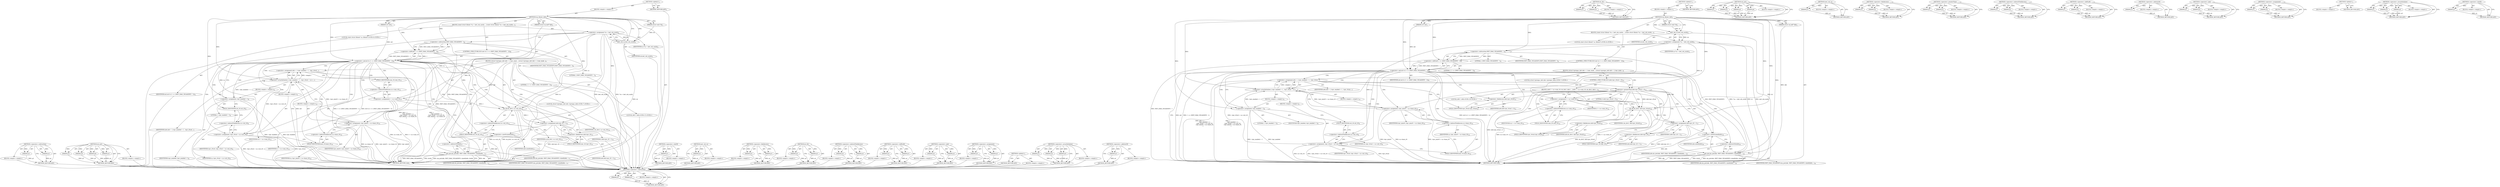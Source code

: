 digraph "&lt;operator&gt;.sizeOf" {
vulnerable_118 [label=<(METHOD,&lt;operator&gt;.subtraction)>];
vulnerable_119 [label=<(PARAM,p1)>];
vulnerable_120 [label=<(PARAM,p2)>];
vulnerable_121 [label=<(BLOCK,&lt;empty&gt;,&lt;empty&gt;)>];
vulnerable_122 [label=<(METHOD_RETURN,ANY)>];
vulnerable_144 [label=<(METHOD,nla_put)>];
vulnerable_145 [label=<(PARAM,p1)>];
vulnerable_146 [label=<(PARAM,p2)>];
vulnerable_147 [label=<(PARAM,p3)>];
vulnerable_148 [label=<(PARAM,p4)>];
vulnerable_149 [label=<(BLOCK,&lt;empty&gt;,&lt;empty&gt;)>];
vulnerable_150 [label=<(METHOD_RETURN,ANY)>];
vulnerable_6 [label=<(METHOD,&lt;global&gt;)<SUB>1</SUB>>];
vulnerable_7 [label=<(BLOCK,&lt;empty&gt;,&lt;empty&gt;)<SUB>1</SUB>>];
vulnerable_8 [label=<(METHOD,tcp_illinois_info)<SUB>1</SUB>>];
vulnerable_9 [label=<(PARAM,struct sock *sk)<SUB>1</SUB>>];
vulnerable_10 [label=<(PARAM,u32 ext)<SUB>1</SUB>>];
vulnerable_11 [label=<(PARAM,struct sk_buff *skb)<SUB>2</SUB>>];
vulnerable_12 [label=<(BLOCK,{
	const struct illinois *ca = inet_csk_ca(sk);...,{
	const struct illinois *ca = inet_csk_ca(sk);...)<SUB>3</SUB>>];
vulnerable_13 [label="<(LOCAL,const struct illinois* ca: illinois*)<SUB>4</SUB>>"];
vulnerable_14 [label=<(&lt;operator&gt;.assignment,*ca = inet_csk_ca(sk))<SUB>4</SUB>>];
vulnerable_15 [label=<(IDENTIFIER,ca,*ca = inet_csk_ca(sk))<SUB>4</SUB>>];
vulnerable_16 [label=<(inet_csk_ca,inet_csk_ca(sk))<SUB>4</SUB>>];
vulnerable_17 [label=<(IDENTIFIER,sk,inet_csk_ca(sk))<SUB>4</SUB>>];
vulnerable_18 [label=<(CONTROL_STRUCTURE,IF,if (ext &amp; (1 &lt;&lt; (INET_DIAG_VEGASINFO - 1))))<SUB>6</SUB>>];
vulnerable_19 [label=<(&lt;operator&gt;.and,ext &amp; (1 &lt;&lt; (INET_DIAG_VEGASINFO - 1)))<SUB>6</SUB>>];
vulnerable_20 [label=<(IDENTIFIER,ext,ext &amp; (1 &lt;&lt; (INET_DIAG_VEGASINFO - 1)))<SUB>6</SUB>>];
vulnerable_21 [label=<(&lt;operator&gt;.shiftLeft,1 &lt;&lt; (INET_DIAG_VEGASINFO - 1))<SUB>6</SUB>>];
vulnerable_22 [label=<(LITERAL,1,1 &lt;&lt; (INET_DIAG_VEGASINFO - 1))<SUB>6</SUB>>];
vulnerable_23 [label=<(&lt;operator&gt;.subtraction,INET_DIAG_VEGASINFO - 1)<SUB>6</SUB>>];
vulnerable_24 [label=<(IDENTIFIER,INET_DIAG_VEGASINFO,INET_DIAG_VEGASINFO - 1)<SUB>6</SUB>>];
vulnerable_25 [label=<(LITERAL,1,INET_DIAG_VEGASINFO - 1)<SUB>6</SUB>>];
vulnerable_26 [label=<(BLOCK,{
		struct tcpvegas_info info = {
			.tcpv_enab...,{
		struct tcpvegas_info info = {
			.tcpv_enab...)<SUB>6</SUB>>];
vulnerable_27 [label="<(LOCAL,struct tcpvegas_info info: tcpvegas_info)<SUB>7</SUB>>"];
vulnerable_28 [label=<(&lt;operator&gt;.assignment,info = {
			.tcpv_enabled = 1,
 			.tcpv_rttcnt...)<SUB>7</SUB>>];
vulnerable_29 [label=<(IDENTIFIER,info,info = {
			.tcpv_enabled = 1,
 			.tcpv_rttcnt...)<SUB>7</SUB>>];
vulnerable_30 [label=<(&lt;operator&gt;.arrayInitializer,{
			.tcpv_enabled = 1,
 			.tcpv_rttcnt = ca-&gt;...)<SUB>7</SUB>>];
vulnerable_31 [label=<(BLOCK,&lt;empty&gt;,&lt;empty&gt;)<SUB>8</SUB>>];
vulnerable_32 [label=<(&lt;operator&gt;.assignment,.tcpv_enabled = 1)<SUB>8</SUB>>];
vulnerable_33 [label=<(IDENTIFIER,tcpv_enabled,.tcpv_enabled = 1)<SUB>8</SUB>>];
vulnerable_34 [label=<(LITERAL,1,.tcpv_enabled = 1)<SUB>8</SUB>>];
vulnerable_35 [label=<(BLOCK,&lt;empty&gt;,&lt;empty&gt;)<SUB>9</SUB>>];
vulnerable_36 [label=<(&lt;operator&gt;.assignment,.tcpv_rttcnt = ca-&gt;cnt_rtt)<SUB>9</SUB>>];
vulnerable_37 [label=<(IDENTIFIER,tcpv_rttcnt,.tcpv_rttcnt = ca-&gt;cnt_rtt)<SUB>9</SUB>>];
vulnerable_38 [label=<(&lt;operator&gt;.indirectFieldAccess,ca-&gt;cnt_rtt)<SUB>9</SUB>>];
vulnerable_39 [label=<(IDENTIFIER,ca,.tcpv_rttcnt = ca-&gt;cnt_rtt)<SUB>9</SUB>>];
vulnerable_40 [label=<(FIELD_IDENTIFIER,cnt_rtt,cnt_rtt)<SUB>9</SUB>>];
vulnerable_41 [label=<(BLOCK,&lt;empty&gt;,&lt;empty&gt;)<SUB>10</SUB>>];
vulnerable_42 [label=<(&lt;operator&gt;.assignment,.tcpv_minrtt = ca-&gt;base_rtt)<SUB>10</SUB>>];
vulnerable_43 [label=<(IDENTIFIER,tcpv_minrtt,.tcpv_minrtt = ca-&gt;base_rtt)<SUB>10</SUB>>];
vulnerable_44 [label=<(&lt;operator&gt;.indirectFieldAccess,ca-&gt;base_rtt)<SUB>10</SUB>>];
vulnerable_45 [label=<(IDENTIFIER,ca,.tcpv_minrtt = ca-&gt;base_rtt)<SUB>10</SUB>>];
vulnerable_46 [label=<(FIELD_IDENTIFIER,base_rtt,base_rtt)<SUB>10</SUB>>];
vulnerable_47 [label="<(LOCAL,u64 t: u64)<SUB>12</SUB>>"];
vulnerable_48 [label=<(&lt;operator&gt;.assignment,t = ca-&gt;sum_rtt)<SUB>12</SUB>>];
vulnerable_49 [label=<(IDENTIFIER,t,t = ca-&gt;sum_rtt)<SUB>12</SUB>>];
vulnerable_50 [label=<(&lt;operator&gt;.indirectFieldAccess,ca-&gt;sum_rtt)<SUB>12</SUB>>];
vulnerable_51 [label=<(IDENTIFIER,ca,t = ca-&gt;sum_rtt)<SUB>12</SUB>>];
vulnerable_52 [label=<(FIELD_IDENTIFIER,sum_rtt,sum_rtt)<SUB>12</SUB>>];
vulnerable_53 [label=<(do_div,do_div(t, ca-&gt;cnt_rtt))<SUB>14</SUB>>];
vulnerable_54 [label=<(IDENTIFIER,t,do_div(t, ca-&gt;cnt_rtt))<SUB>14</SUB>>];
vulnerable_55 [label=<(&lt;operator&gt;.indirectFieldAccess,ca-&gt;cnt_rtt)<SUB>14</SUB>>];
vulnerable_56 [label=<(IDENTIFIER,ca,do_div(t, ca-&gt;cnt_rtt))<SUB>14</SUB>>];
vulnerable_57 [label=<(FIELD_IDENTIFIER,cnt_rtt,cnt_rtt)<SUB>14</SUB>>];
vulnerable_58 [label=<(&lt;operator&gt;.assignment,info.tcpv_rtt = t)<SUB>15</SUB>>];
vulnerable_59 [label=<(&lt;operator&gt;.fieldAccess,info.tcpv_rtt)<SUB>15</SUB>>];
vulnerable_60 [label=<(IDENTIFIER,info,info.tcpv_rtt = t)<SUB>15</SUB>>];
vulnerable_61 [label=<(FIELD_IDENTIFIER,tcpv_rtt,tcpv_rtt)<SUB>15</SUB>>];
vulnerable_62 [label=<(IDENTIFIER,t,info.tcpv_rtt = t)<SUB>15</SUB>>];
vulnerable_63 [label=<(nla_put,nla_put(skb, INET_DIAG_VEGASINFO, sizeof(info),...)<SUB>17</SUB>>];
vulnerable_64 [label=<(IDENTIFIER,skb,nla_put(skb, INET_DIAG_VEGASINFO, sizeof(info),...)<SUB>17</SUB>>];
vulnerable_65 [label=<(IDENTIFIER,INET_DIAG_VEGASINFO,nla_put(skb, INET_DIAG_VEGASINFO, sizeof(info),...)<SUB>17</SUB>>];
vulnerable_66 [label=<(&lt;operator&gt;.sizeOf,sizeof(info))<SUB>17</SUB>>];
vulnerable_67 [label=<(IDENTIFIER,info,sizeof(info))<SUB>17</SUB>>];
vulnerable_68 [label=<(&lt;operator&gt;.addressOf,&amp;info)<SUB>17</SUB>>];
vulnerable_69 [label=<(IDENTIFIER,info,nla_put(skb, INET_DIAG_VEGASINFO, sizeof(info),...)<SUB>17</SUB>>];
vulnerable_70 [label=<(METHOD_RETURN,void)<SUB>1</SUB>>];
vulnerable_72 [label=<(METHOD_RETURN,ANY)<SUB>1</SUB>>];
vulnerable_151 [label=<(METHOD,&lt;operator&gt;.sizeOf)>];
vulnerable_152 [label=<(PARAM,p1)>];
vulnerable_153 [label=<(BLOCK,&lt;empty&gt;,&lt;empty&gt;)>];
vulnerable_154 [label=<(METHOD_RETURN,ANY)>];
vulnerable_104 [label=<(METHOD,inet_csk_ca)>];
vulnerable_105 [label=<(PARAM,p1)>];
vulnerable_106 [label=<(BLOCK,&lt;empty&gt;,&lt;empty&gt;)>];
vulnerable_107 [label=<(METHOD_RETURN,ANY)>];
vulnerable_139 [label=<(METHOD,&lt;operator&gt;.fieldAccess)>];
vulnerable_140 [label=<(PARAM,p1)>];
vulnerable_141 [label=<(PARAM,p2)>];
vulnerable_142 [label=<(BLOCK,&lt;empty&gt;,&lt;empty&gt;)>];
vulnerable_143 [label=<(METHOD_RETURN,ANY)>];
vulnerable_134 [label=<(METHOD,do_div)>];
vulnerable_135 [label=<(PARAM,p1)>];
vulnerable_136 [label=<(PARAM,p2)>];
vulnerable_137 [label=<(BLOCK,&lt;empty&gt;,&lt;empty&gt;)>];
vulnerable_138 [label=<(METHOD_RETURN,ANY)>];
vulnerable_129 [label=<(METHOD,&lt;operator&gt;.indirectFieldAccess)>];
vulnerable_130 [label=<(PARAM,p1)>];
vulnerable_131 [label=<(PARAM,p2)>];
vulnerable_132 [label=<(BLOCK,&lt;empty&gt;,&lt;empty&gt;)>];
vulnerable_133 [label=<(METHOD_RETURN,ANY)>];
vulnerable_113 [label=<(METHOD,&lt;operator&gt;.shiftLeft)>];
vulnerable_114 [label=<(PARAM,p1)>];
vulnerable_115 [label=<(PARAM,p2)>];
vulnerable_116 [label=<(BLOCK,&lt;empty&gt;,&lt;empty&gt;)>];
vulnerable_117 [label=<(METHOD_RETURN,ANY)>];
vulnerable_108 [label=<(METHOD,&lt;operator&gt;.and)>];
vulnerable_109 [label=<(PARAM,p1)>];
vulnerable_110 [label=<(PARAM,p2)>];
vulnerable_111 [label=<(BLOCK,&lt;empty&gt;,&lt;empty&gt;)>];
vulnerable_112 [label=<(METHOD_RETURN,ANY)>];
vulnerable_99 [label=<(METHOD,&lt;operator&gt;.assignment)>];
vulnerable_100 [label=<(PARAM,p1)>];
vulnerable_101 [label=<(PARAM,p2)>];
vulnerable_102 [label=<(BLOCK,&lt;empty&gt;,&lt;empty&gt;)>];
vulnerable_103 [label=<(METHOD_RETURN,ANY)>];
vulnerable_93 [label=<(METHOD,&lt;global&gt;)<SUB>1</SUB>>];
vulnerable_94 [label=<(BLOCK,&lt;empty&gt;,&lt;empty&gt;)>];
vulnerable_95 [label=<(METHOD_RETURN,ANY)>];
vulnerable_123 [label=<(METHOD,&lt;operator&gt;.arrayInitializer)>];
vulnerable_124 [label=<(PARAM,p1)>];
vulnerable_125 [label=<(PARAM,p2)>];
vulnerable_126 [label=<(PARAM,p3)>];
vulnerable_127 [label=<(BLOCK,&lt;empty&gt;,&lt;empty&gt;)>];
vulnerable_128 [label=<(METHOD_RETURN,ANY)>];
vulnerable_155 [label=<(METHOD,&lt;operator&gt;.addressOf)>];
vulnerable_156 [label=<(PARAM,p1)>];
vulnerable_157 [label=<(BLOCK,&lt;empty&gt;,&lt;empty&gt;)>];
vulnerable_158 [label=<(METHOD_RETURN,ANY)>];
fixed_125 [label=<(METHOD,&lt;operator&gt;.subtraction)>];
fixed_126 [label=<(PARAM,p1)>];
fixed_127 [label=<(PARAM,p2)>];
fixed_128 [label=<(BLOCK,&lt;empty&gt;,&lt;empty&gt;)>];
fixed_129 [label=<(METHOD_RETURN,ANY)>];
fixed_151 [label=<(METHOD,do_div)>];
fixed_152 [label=<(PARAM,p1)>];
fixed_153 [label=<(PARAM,p2)>];
fixed_154 [label=<(BLOCK,&lt;empty&gt;,&lt;empty&gt;)>];
fixed_155 [label=<(METHOD_RETURN,ANY)>];
fixed_6 [label=<(METHOD,&lt;global&gt;)<SUB>1</SUB>>];
fixed_7 [label=<(BLOCK,&lt;empty&gt;,&lt;empty&gt;)<SUB>1</SUB>>];
fixed_8 [label=<(METHOD,tcp_illinois_info)<SUB>1</SUB>>];
fixed_9 [label=<(PARAM,struct sock *sk)<SUB>1</SUB>>];
fixed_10 [label=<(PARAM,u32 ext)<SUB>1</SUB>>];
fixed_11 [label=<(PARAM,struct sk_buff *skb)<SUB>2</SUB>>];
fixed_12 [label=<(BLOCK,{
	const struct illinois *ca = inet_csk_ca(sk);...,{
	const struct illinois *ca = inet_csk_ca(sk);...)<SUB>3</SUB>>];
fixed_13 [label="<(LOCAL,const struct illinois* ca: illinois*)<SUB>4</SUB>>"];
fixed_14 [label=<(&lt;operator&gt;.assignment,*ca = inet_csk_ca(sk))<SUB>4</SUB>>];
fixed_15 [label=<(IDENTIFIER,ca,*ca = inet_csk_ca(sk))<SUB>4</SUB>>];
fixed_16 [label=<(inet_csk_ca,inet_csk_ca(sk))<SUB>4</SUB>>];
fixed_17 [label=<(IDENTIFIER,sk,inet_csk_ca(sk))<SUB>4</SUB>>];
fixed_18 [label=<(CONTROL_STRUCTURE,IF,if (ext &amp; (1 &lt;&lt; (INET_DIAG_VEGASINFO - 1))))<SUB>6</SUB>>];
fixed_19 [label=<(&lt;operator&gt;.and,ext &amp; (1 &lt;&lt; (INET_DIAG_VEGASINFO - 1)))<SUB>6</SUB>>];
fixed_20 [label=<(IDENTIFIER,ext,ext &amp; (1 &lt;&lt; (INET_DIAG_VEGASINFO - 1)))<SUB>6</SUB>>];
fixed_21 [label=<(&lt;operator&gt;.shiftLeft,1 &lt;&lt; (INET_DIAG_VEGASINFO - 1))<SUB>6</SUB>>];
fixed_22 [label=<(LITERAL,1,1 &lt;&lt; (INET_DIAG_VEGASINFO - 1))<SUB>6</SUB>>];
fixed_23 [label=<(&lt;operator&gt;.subtraction,INET_DIAG_VEGASINFO - 1)<SUB>6</SUB>>];
fixed_24 [label=<(IDENTIFIER,INET_DIAG_VEGASINFO,INET_DIAG_VEGASINFO - 1)<SUB>6</SUB>>];
fixed_25 [label=<(LITERAL,1,INET_DIAG_VEGASINFO - 1)<SUB>6</SUB>>];
fixed_26 [label=<(BLOCK,{
		struct tcpvegas_info info = {
			.tcpv_enab...,{
		struct tcpvegas_info info = {
			.tcpv_enab...)<SUB>6</SUB>>];
fixed_27 [label="<(LOCAL,struct tcpvegas_info info: tcpvegas_info)<SUB>7</SUB>>"];
fixed_28 [label=<(&lt;operator&gt;.assignment,info = {
			.tcpv_enabled = 1,
 			.tcpv_rttcnt...)<SUB>7</SUB>>];
fixed_29 [label=<(IDENTIFIER,info,info = {
			.tcpv_enabled = 1,
 			.tcpv_rttcnt...)<SUB>7</SUB>>];
fixed_30 [label=<(&lt;operator&gt;.arrayInitializer,{
			.tcpv_enabled = 1,
 			.tcpv_rttcnt = ca-&gt;...)<SUB>7</SUB>>];
fixed_31 [label=<(BLOCK,&lt;empty&gt;,&lt;empty&gt;)<SUB>8</SUB>>];
fixed_32 [label=<(&lt;operator&gt;.assignment,.tcpv_enabled = 1)<SUB>8</SUB>>];
fixed_33 [label=<(IDENTIFIER,tcpv_enabled,.tcpv_enabled = 1)<SUB>8</SUB>>];
fixed_34 [label=<(LITERAL,1,.tcpv_enabled = 1)<SUB>8</SUB>>];
fixed_35 [label=<(BLOCK,&lt;empty&gt;,&lt;empty&gt;)<SUB>9</SUB>>];
fixed_36 [label=<(&lt;operator&gt;.assignment,.tcpv_rttcnt = ca-&gt;cnt_rtt)<SUB>9</SUB>>];
fixed_37 [label=<(IDENTIFIER,tcpv_rttcnt,.tcpv_rttcnt = ca-&gt;cnt_rtt)<SUB>9</SUB>>];
fixed_38 [label=<(&lt;operator&gt;.indirectFieldAccess,ca-&gt;cnt_rtt)<SUB>9</SUB>>];
fixed_39 [label=<(IDENTIFIER,ca,.tcpv_rttcnt = ca-&gt;cnt_rtt)<SUB>9</SUB>>];
fixed_40 [label=<(FIELD_IDENTIFIER,cnt_rtt,cnt_rtt)<SUB>9</SUB>>];
fixed_41 [label=<(BLOCK,&lt;empty&gt;,&lt;empty&gt;)<SUB>10</SUB>>];
fixed_42 [label=<(&lt;operator&gt;.assignment,.tcpv_minrtt = ca-&gt;base_rtt)<SUB>10</SUB>>];
fixed_43 [label=<(IDENTIFIER,tcpv_minrtt,.tcpv_minrtt = ca-&gt;base_rtt)<SUB>10</SUB>>];
fixed_44 [label=<(&lt;operator&gt;.indirectFieldAccess,ca-&gt;base_rtt)<SUB>10</SUB>>];
fixed_45 [label=<(IDENTIFIER,ca,.tcpv_minrtt = ca-&gt;base_rtt)<SUB>10</SUB>>];
fixed_46 [label=<(FIELD_IDENTIFIER,base_rtt,base_rtt)<SUB>10</SUB>>];
fixed_47 [label=<(CONTROL_STRUCTURE,IF,if (info.tcpv_rttcnt &gt; 0))<SUB>13</SUB>>];
fixed_48 [label=<(&lt;operator&gt;.greaterThan,info.tcpv_rttcnt &gt; 0)<SUB>13</SUB>>];
fixed_49 [label=<(&lt;operator&gt;.fieldAccess,info.tcpv_rttcnt)<SUB>13</SUB>>];
fixed_50 [label=<(IDENTIFIER,info,info.tcpv_rttcnt &gt; 0)<SUB>13</SUB>>];
fixed_51 [label=<(FIELD_IDENTIFIER,tcpv_rttcnt,tcpv_rttcnt)<SUB>13</SUB>>];
fixed_52 [label=<(LITERAL,0,info.tcpv_rttcnt &gt; 0)<SUB>13</SUB>>];
fixed_53 [label=<(BLOCK,{
			u64 t = ca-&gt;sum_rtt;
 
			do_div(t, info.t...,{
			u64 t = ca-&gt;sum_rtt;
 
			do_div(t, info.t...)<SUB>13</SUB>>];
fixed_54 [label="<(LOCAL,u64 t: u64)<SUB>14</SUB>>"];
fixed_55 [label=<(&lt;operator&gt;.assignment,t = ca-&gt;sum_rtt)<SUB>14</SUB>>];
fixed_56 [label=<(IDENTIFIER,t,t = ca-&gt;sum_rtt)<SUB>14</SUB>>];
fixed_57 [label=<(&lt;operator&gt;.indirectFieldAccess,ca-&gt;sum_rtt)<SUB>14</SUB>>];
fixed_58 [label=<(IDENTIFIER,ca,t = ca-&gt;sum_rtt)<SUB>14</SUB>>];
fixed_59 [label=<(FIELD_IDENTIFIER,sum_rtt,sum_rtt)<SUB>14</SUB>>];
fixed_60 [label=<(do_div,do_div(t, info.tcpv_rttcnt))<SUB>16</SUB>>];
fixed_61 [label=<(IDENTIFIER,t,do_div(t, info.tcpv_rttcnt))<SUB>16</SUB>>];
fixed_62 [label=<(&lt;operator&gt;.fieldAccess,info.tcpv_rttcnt)<SUB>16</SUB>>];
fixed_63 [label=<(IDENTIFIER,info,do_div(t, info.tcpv_rttcnt))<SUB>16</SUB>>];
fixed_64 [label=<(FIELD_IDENTIFIER,tcpv_rttcnt,tcpv_rttcnt)<SUB>16</SUB>>];
fixed_65 [label=<(&lt;operator&gt;.assignment,info.tcpv_rtt = t)<SUB>17</SUB>>];
fixed_66 [label=<(&lt;operator&gt;.fieldAccess,info.tcpv_rtt)<SUB>17</SUB>>];
fixed_67 [label=<(IDENTIFIER,info,info.tcpv_rtt = t)<SUB>17</SUB>>];
fixed_68 [label=<(FIELD_IDENTIFIER,tcpv_rtt,tcpv_rtt)<SUB>17</SUB>>];
fixed_69 [label=<(IDENTIFIER,t,info.tcpv_rtt = t)<SUB>17</SUB>>];
fixed_70 [label=<(nla_put,nla_put(skb, INET_DIAG_VEGASINFO, sizeof(info),...)<SUB>19</SUB>>];
fixed_71 [label=<(IDENTIFIER,skb,nla_put(skb, INET_DIAG_VEGASINFO, sizeof(info),...)<SUB>19</SUB>>];
fixed_72 [label=<(IDENTIFIER,INET_DIAG_VEGASINFO,nla_put(skb, INET_DIAG_VEGASINFO, sizeof(info),...)<SUB>19</SUB>>];
fixed_73 [label=<(&lt;operator&gt;.sizeOf,sizeof(info))<SUB>19</SUB>>];
fixed_74 [label=<(IDENTIFIER,info,sizeof(info))<SUB>19</SUB>>];
fixed_75 [label=<(&lt;operator&gt;.addressOf,&amp;info)<SUB>19</SUB>>];
fixed_76 [label=<(IDENTIFIER,info,nla_put(skb, INET_DIAG_VEGASINFO, sizeof(info),...)<SUB>19</SUB>>];
fixed_77 [label=<(METHOD_RETURN,void)<SUB>1</SUB>>];
fixed_79 [label=<(METHOD_RETURN,ANY)<SUB>1</SUB>>];
fixed_156 [label=<(METHOD,nla_put)>];
fixed_157 [label=<(PARAM,p1)>];
fixed_158 [label=<(PARAM,p2)>];
fixed_159 [label=<(PARAM,p3)>];
fixed_160 [label=<(PARAM,p4)>];
fixed_161 [label=<(BLOCK,&lt;empty&gt;,&lt;empty&gt;)>];
fixed_162 [label=<(METHOD_RETURN,ANY)>];
fixed_111 [label=<(METHOD,inet_csk_ca)>];
fixed_112 [label=<(PARAM,p1)>];
fixed_113 [label=<(BLOCK,&lt;empty&gt;,&lt;empty&gt;)>];
fixed_114 [label=<(METHOD_RETURN,ANY)>];
fixed_146 [label=<(METHOD,&lt;operator&gt;.fieldAccess)>];
fixed_147 [label=<(PARAM,p1)>];
fixed_148 [label=<(PARAM,p2)>];
fixed_149 [label=<(BLOCK,&lt;empty&gt;,&lt;empty&gt;)>];
fixed_150 [label=<(METHOD_RETURN,ANY)>];
fixed_141 [label=<(METHOD,&lt;operator&gt;.greaterThan)>];
fixed_142 [label=<(PARAM,p1)>];
fixed_143 [label=<(PARAM,p2)>];
fixed_144 [label=<(BLOCK,&lt;empty&gt;,&lt;empty&gt;)>];
fixed_145 [label=<(METHOD_RETURN,ANY)>];
fixed_136 [label=<(METHOD,&lt;operator&gt;.indirectFieldAccess)>];
fixed_137 [label=<(PARAM,p1)>];
fixed_138 [label=<(PARAM,p2)>];
fixed_139 [label=<(BLOCK,&lt;empty&gt;,&lt;empty&gt;)>];
fixed_140 [label=<(METHOD_RETURN,ANY)>];
fixed_120 [label=<(METHOD,&lt;operator&gt;.shiftLeft)>];
fixed_121 [label=<(PARAM,p1)>];
fixed_122 [label=<(PARAM,p2)>];
fixed_123 [label=<(BLOCK,&lt;empty&gt;,&lt;empty&gt;)>];
fixed_124 [label=<(METHOD_RETURN,ANY)>];
fixed_167 [label=<(METHOD,&lt;operator&gt;.addressOf)>];
fixed_168 [label=<(PARAM,p1)>];
fixed_169 [label=<(BLOCK,&lt;empty&gt;,&lt;empty&gt;)>];
fixed_170 [label=<(METHOD_RETURN,ANY)>];
fixed_115 [label=<(METHOD,&lt;operator&gt;.and)>];
fixed_116 [label=<(PARAM,p1)>];
fixed_117 [label=<(PARAM,p2)>];
fixed_118 [label=<(BLOCK,&lt;empty&gt;,&lt;empty&gt;)>];
fixed_119 [label=<(METHOD_RETURN,ANY)>];
fixed_106 [label=<(METHOD,&lt;operator&gt;.assignment)>];
fixed_107 [label=<(PARAM,p1)>];
fixed_108 [label=<(PARAM,p2)>];
fixed_109 [label=<(BLOCK,&lt;empty&gt;,&lt;empty&gt;)>];
fixed_110 [label=<(METHOD_RETURN,ANY)>];
fixed_100 [label=<(METHOD,&lt;global&gt;)<SUB>1</SUB>>];
fixed_101 [label=<(BLOCK,&lt;empty&gt;,&lt;empty&gt;)>];
fixed_102 [label=<(METHOD_RETURN,ANY)>];
fixed_130 [label=<(METHOD,&lt;operator&gt;.arrayInitializer)>];
fixed_131 [label=<(PARAM,p1)>];
fixed_132 [label=<(PARAM,p2)>];
fixed_133 [label=<(PARAM,p3)>];
fixed_134 [label=<(BLOCK,&lt;empty&gt;,&lt;empty&gt;)>];
fixed_135 [label=<(METHOD_RETURN,ANY)>];
fixed_163 [label=<(METHOD,&lt;operator&gt;.sizeOf)>];
fixed_164 [label=<(PARAM,p1)>];
fixed_165 [label=<(BLOCK,&lt;empty&gt;,&lt;empty&gt;)>];
fixed_166 [label=<(METHOD_RETURN,ANY)>];
vulnerable_118 -> vulnerable_119  [key=0, label="AST: "];
vulnerable_118 -> vulnerable_119  [key=1, label="DDG: "];
vulnerable_118 -> vulnerable_121  [key=0, label="AST: "];
vulnerable_118 -> vulnerable_120  [key=0, label="AST: "];
vulnerable_118 -> vulnerable_120  [key=1, label="DDG: "];
vulnerable_118 -> vulnerable_122  [key=0, label="AST: "];
vulnerable_118 -> vulnerable_122  [key=1, label="CFG: "];
vulnerable_119 -> vulnerable_122  [key=0, label="DDG: p1"];
vulnerable_120 -> vulnerable_122  [key=0, label="DDG: p2"];
vulnerable_121 -> fixed_125  [key=0];
vulnerable_122 -> fixed_125  [key=0];
vulnerable_144 -> vulnerable_145  [key=0, label="AST: "];
vulnerable_144 -> vulnerable_145  [key=1, label="DDG: "];
vulnerable_144 -> vulnerable_149  [key=0, label="AST: "];
vulnerable_144 -> vulnerable_146  [key=0, label="AST: "];
vulnerable_144 -> vulnerable_146  [key=1, label="DDG: "];
vulnerable_144 -> vulnerable_150  [key=0, label="AST: "];
vulnerable_144 -> vulnerable_150  [key=1, label="CFG: "];
vulnerable_144 -> vulnerable_147  [key=0, label="AST: "];
vulnerable_144 -> vulnerable_147  [key=1, label="DDG: "];
vulnerable_144 -> vulnerable_148  [key=0, label="AST: "];
vulnerable_144 -> vulnerable_148  [key=1, label="DDG: "];
vulnerable_145 -> vulnerable_150  [key=0, label="DDG: p1"];
vulnerable_146 -> vulnerable_150  [key=0, label="DDG: p2"];
vulnerable_147 -> vulnerable_150  [key=0, label="DDG: p3"];
vulnerable_148 -> vulnerable_150  [key=0, label="DDG: p4"];
vulnerable_149 -> fixed_125  [key=0];
vulnerable_150 -> fixed_125  [key=0];
vulnerable_6 -> vulnerable_7  [key=0, label="AST: "];
vulnerable_6 -> vulnerable_72  [key=0, label="AST: "];
vulnerable_6 -> vulnerable_72  [key=1, label="CFG: "];
vulnerable_7 -> vulnerable_8  [key=0, label="AST: "];
vulnerable_8 -> vulnerable_9  [key=0, label="AST: "];
vulnerable_8 -> vulnerable_9  [key=1, label="DDG: "];
vulnerable_8 -> vulnerable_10  [key=0, label="AST: "];
vulnerable_8 -> vulnerable_10  [key=1, label="DDG: "];
vulnerable_8 -> vulnerable_11  [key=0, label="AST: "];
vulnerable_8 -> vulnerable_11  [key=1, label="DDG: "];
vulnerable_8 -> vulnerable_12  [key=0, label="AST: "];
vulnerable_8 -> vulnerable_70  [key=0, label="AST: "];
vulnerable_8 -> vulnerable_16  [key=0, label="CFG: "];
vulnerable_8 -> vulnerable_16  [key=1, label="DDG: "];
vulnerable_8 -> vulnerable_19  [key=0, label="DDG: "];
vulnerable_8 -> vulnerable_58  [key=0, label="DDG: "];
vulnerable_8 -> vulnerable_21  [key=0, label="DDG: "];
vulnerable_8 -> vulnerable_53  [key=0, label="DDG: "];
vulnerable_8 -> vulnerable_63  [key=0, label="DDG: "];
vulnerable_8 -> vulnerable_23  [key=0, label="DDG: "];
vulnerable_8 -> vulnerable_30  [key=0, label="DDG: "];
vulnerable_8 -> vulnerable_32  [key=0, label="DDG: "];
vulnerable_9 -> vulnerable_16  [key=0, label="DDG: sk"];
vulnerable_10 -> vulnerable_19  [key=0, label="DDG: ext"];
vulnerable_11 -> vulnerable_63  [key=0, label="DDG: skb"];
vulnerable_12 -> vulnerable_13  [key=0, label="AST: "];
vulnerable_12 -> vulnerable_14  [key=0, label="AST: "];
vulnerable_12 -> vulnerable_18  [key=0, label="AST: "];
vulnerable_13 -> fixed_125  [key=0];
vulnerable_14 -> vulnerable_15  [key=0, label="AST: "];
vulnerable_14 -> vulnerable_16  [key=0, label="AST: "];
vulnerable_14 -> vulnerable_23  [key=0, label="CFG: "];
vulnerable_14 -> vulnerable_70  [key=0, label="DDG: ca"];
vulnerable_14 -> vulnerable_70  [key=1, label="DDG: inet_csk_ca(sk)"];
vulnerable_14 -> vulnerable_70  [key=2, label="DDG: *ca = inet_csk_ca(sk)"];
vulnerable_14 -> vulnerable_48  [key=0, label="DDG: ca"];
vulnerable_14 -> vulnerable_53  [key=0, label="DDG: ca"];
vulnerable_14 -> vulnerable_36  [key=0, label="DDG: ca"];
vulnerable_14 -> vulnerable_42  [key=0, label="DDG: ca"];
vulnerable_15 -> fixed_125  [key=0];
vulnerable_16 -> vulnerable_17  [key=0, label="AST: "];
vulnerable_16 -> vulnerable_14  [key=0, label="CFG: "];
vulnerable_16 -> vulnerable_14  [key=1, label="DDG: sk"];
vulnerable_16 -> vulnerable_70  [key=0, label="DDG: sk"];
vulnerable_17 -> fixed_125  [key=0];
vulnerable_18 -> vulnerable_19  [key=0, label="AST: "];
vulnerable_18 -> vulnerable_26  [key=0, label="AST: "];
vulnerable_19 -> vulnerable_20  [key=0, label="AST: "];
vulnerable_19 -> vulnerable_21  [key=0, label="AST: "];
vulnerable_19 -> vulnerable_70  [key=0, label="CFG: "];
vulnerable_19 -> vulnerable_70  [key=1, label="DDG: ext"];
vulnerable_19 -> vulnerable_70  [key=2, label="DDG: 1 &lt;&lt; (INET_DIAG_VEGASINFO - 1)"];
vulnerable_19 -> vulnerable_70  [key=3, label="DDG: ext &amp; (1 &lt;&lt; (INET_DIAG_VEGASINFO - 1))"];
vulnerable_19 -> vulnerable_32  [key=0, label="CFG: "];
vulnerable_19 -> vulnerable_32  [key=1, label="CDG: "];
vulnerable_19 -> vulnerable_30  [key=0, label="CDG: "];
vulnerable_19 -> vulnerable_48  [key=0, label="CDG: "];
vulnerable_19 -> vulnerable_58  [key=0, label="CDG: "];
vulnerable_19 -> vulnerable_68  [key=0, label="CDG: "];
vulnerable_19 -> vulnerable_61  [key=0, label="CDG: "];
vulnerable_19 -> vulnerable_42  [key=0, label="CDG: "];
vulnerable_19 -> vulnerable_57  [key=0, label="CDG: "];
vulnerable_19 -> vulnerable_28  [key=0, label="CDG: "];
vulnerable_19 -> vulnerable_66  [key=0, label="CDG: "];
vulnerable_19 -> vulnerable_36  [key=0, label="CDG: "];
vulnerable_19 -> vulnerable_52  [key=0, label="CDG: "];
vulnerable_19 -> vulnerable_46  [key=0, label="CDG: "];
vulnerable_19 -> vulnerable_53  [key=0, label="CDG: "];
vulnerable_19 -> vulnerable_38  [key=0, label="CDG: "];
vulnerable_19 -> vulnerable_63  [key=0, label="CDG: "];
vulnerable_19 -> vulnerable_40  [key=0, label="CDG: "];
vulnerable_19 -> vulnerable_50  [key=0, label="CDG: "];
vulnerable_19 -> vulnerable_59  [key=0, label="CDG: "];
vulnerable_19 -> vulnerable_44  [key=0, label="CDG: "];
vulnerable_19 -> vulnerable_55  [key=0, label="CDG: "];
vulnerable_20 -> fixed_125  [key=0];
vulnerable_21 -> vulnerable_22  [key=0, label="AST: "];
vulnerable_21 -> vulnerable_23  [key=0, label="AST: "];
vulnerable_21 -> vulnerable_19  [key=0, label="CFG: "];
vulnerable_21 -> vulnerable_19  [key=1, label="DDG: 1"];
vulnerable_21 -> vulnerable_19  [key=2, label="DDG: INET_DIAG_VEGASINFO - 1"];
vulnerable_21 -> vulnerable_70  [key=0, label="DDG: INET_DIAG_VEGASINFO - 1"];
vulnerable_22 -> fixed_125  [key=0];
vulnerable_23 -> vulnerable_24  [key=0, label="AST: "];
vulnerable_23 -> vulnerable_25  [key=0, label="AST: "];
vulnerable_23 -> vulnerable_21  [key=0, label="CFG: "];
vulnerable_23 -> vulnerable_21  [key=1, label="DDG: INET_DIAG_VEGASINFO"];
vulnerable_23 -> vulnerable_21  [key=2, label="DDG: 1"];
vulnerable_23 -> vulnerable_63  [key=0, label="DDG: INET_DIAG_VEGASINFO"];
vulnerable_24 -> fixed_125  [key=0];
vulnerable_25 -> fixed_125  [key=0];
vulnerable_26 -> vulnerable_27  [key=0, label="AST: "];
vulnerable_26 -> vulnerable_28  [key=0, label="AST: "];
vulnerable_26 -> vulnerable_47  [key=0, label="AST: "];
vulnerable_26 -> vulnerable_48  [key=0, label="AST: "];
vulnerable_26 -> vulnerable_53  [key=0, label="AST: "];
vulnerable_26 -> vulnerable_58  [key=0, label="AST: "];
vulnerable_26 -> vulnerable_63  [key=0, label="AST: "];
vulnerable_27 -> fixed_125  [key=0];
vulnerable_28 -> vulnerable_29  [key=0, label="AST: "];
vulnerable_28 -> vulnerable_30  [key=0, label="AST: "];
vulnerable_28 -> vulnerable_52  [key=0, label="CFG: "];
vulnerable_28 -> vulnerable_70  [key=0, label="DDG: {
			.tcpv_enabled = 1,
 			.tcpv_rttcnt = ca-&gt;cnt_rtt,
 			.tcpv_minrtt = ca-&gt;base_rtt,
 		}"];
vulnerable_28 -> vulnerable_70  [key=1, label="DDG: info = {
			.tcpv_enabled = 1,
 			.tcpv_rttcnt = ca-&gt;cnt_rtt,
 			.tcpv_minrtt = ca-&gt;base_rtt,
 		}"];
vulnerable_29 -> fixed_125  [key=0];
vulnerable_30 -> vulnerable_31  [key=0, label="AST: "];
vulnerable_30 -> vulnerable_35  [key=0, label="AST: "];
vulnerable_30 -> vulnerable_41  [key=0, label="AST: "];
vulnerable_30 -> vulnerable_28  [key=0, label="CFG: "];
vulnerable_30 -> vulnerable_28  [key=1, label="DDG: &lt;empty&gt;"];
vulnerable_30 -> vulnerable_28  [key=2, label="DDG: "];
vulnerable_31 -> vulnerable_32  [key=0, label="AST: "];
vulnerable_32 -> vulnerable_33  [key=0, label="AST: "];
vulnerable_32 -> vulnerable_34  [key=0, label="AST: "];
vulnerable_32 -> vulnerable_40  [key=0, label="CFG: "];
vulnerable_32 -> vulnerable_70  [key=0, label="DDG: .tcpv_enabled = 1"];
vulnerable_32 -> vulnerable_70  [key=1, label="DDG: tcpv_enabled"];
vulnerable_32 -> vulnerable_30  [key=0, label="DDG: .tcpv_enabled = 1"];
vulnerable_33 -> fixed_125  [key=0];
vulnerable_34 -> fixed_125  [key=0];
vulnerable_35 -> vulnerable_36  [key=0, label="AST: "];
vulnerable_36 -> vulnerable_37  [key=0, label="AST: "];
vulnerable_36 -> vulnerable_38  [key=0, label="AST: "];
vulnerable_36 -> vulnerable_46  [key=0, label="CFG: "];
vulnerable_36 -> vulnerable_70  [key=0, label="DDG: .tcpv_rttcnt = ca-&gt;cnt_rtt"];
vulnerable_36 -> vulnerable_70  [key=1, label="DDG: tcpv_rttcnt"];
vulnerable_36 -> vulnerable_30  [key=0, label="DDG: .tcpv_rttcnt = ca-&gt;cnt_rtt"];
vulnerable_37 -> fixed_125  [key=0];
vulnerable_38 -> vulnerable_39  [key=0, label="AST: "];
vulnerable_38 -> vulnerable_40  [key=0, label="AST: "];
vulnerable_38 -> vulnerable_36  [key=0, label="CFG: "];
vulnerable_39 -> fixed_125  [key=0];
vulnerable_40 -> vulnerable_38  [key=0, label="CFG: "];
vulnerable_41 -> vulnerable_42  [key=0, label="AST: "];
vulnerable_42 -> vulnerable_43  [key=0, label="AST: "];
vulnerable_42 -> vulnerable_44  [key=0, label="AST: "];
vulnerable_42 -> vulnerable_30  [key=0, label="CFG: "];
vulnerable_42 -> vulnerable_30  [key=1, label="DDG: .tcpv_minrtt = ca-&gt;base_rtt"];
vulnerable_42 -> vulnerable_70  [key=0, label="DDG: ca-&gt;base_rtt"];
vulnerable_42 -> vulnerable_70  [key=1, label="DDG: .tcpv_minrtt = ca-&gt;base_rtt"];
vulnerable_42 -> vulnerable_70  [key=2, label="DDG: tcpv_minrtt"];
vulnerable_43 -> fixed_125  [key=0];
vulnerable_44 -> vulnerable_45  [key=0, label="AST: "];
vulnerable_44 -> vulnerable_46  [key=0, label="AST: "];
vulnerable_44 -> vulnerable_42  [key=0, label="CFG: "];
vulnerable_45 -> fixed_125  [key=0];
vulnerable_46 -> vulnerable_44  [key=0, label="CFG: "];
vulnerable_47 -> fixed_125  [key=0];
vulnerable_48 -> vulnerable_49  [key=0, label="AST: "];
vulnerable_48 -> vulnerable_50  [key=0, label="AST: "];
vulnerable_48 -> vulnerable_57  [key=0, label="CFG: "];
vulnerable_48 -> vulnerable_70  [key=0, label="DDG: ca-&gt;sum_rtt"];
vulnerable_48 -> vulnerable_70  [key=1, label="DDG: t = ca-&gt;sum_rtt"];
vulnerable_48 -> vulnerable_53  [key=0, label="DDG: t"];
vulnerable_49 -> fixed_125  [key=0];
vulnerable_50 -> vulnerable_51  [key=0, label="AST: "];
vulnerable_50 -> vulnerable_52  [key=0, label="AST: "];
vulnerable_50 -> vulnerable_48  [key=0, label="CFG: "];
vulnerable_51 -> fixed_125  [key=0];
vulnerable_52 -> vulnerable_50  [key=0, label="CFG: "];
vulnerable_53 -> vulnerable_54  [key=0, label="AST: "];
vulnerable_53 -> vulnerable_55  [key=0, label="AST: "];
vulnerable_53 -> vulnerable_61  [key=0, label="CFG: "];
vulnerable_53 -> vulnerable_70  [key=0, label="DDG: ca-&gt;cnt_rtt"];
vulnerable_53 -> vulnerable_70  [key=1, label="DDG: do_div(t, ca-&gt;cnt_rtt)"];
vulnerable_53 -> vulnerable_58  [key=0, label="DDG: t"];
vulnerable_54 -> fixed_125  [key=0];
vulnerable_55 -> vulnerable_56  [key=0, label="AST: "];
vulnerable_55 -> vulnerable_57  [key=0, label="AST: "];
vulnerable_55 -> vulnerable_53  [key=0, label="CFG: "];
vulnerable_56 -> fixed_125  [key=0];
vulnerable_57 -> vulnerable_55  [key=0, label="CFG: "];
vulnerable_58 -> vulnerable_59  [key=0, label="AST: "];
vulnerable_58 -> vulnerable_62  [key=0, label="AST: "];
vulnerable_58 -> vulnerable_66  [key=0, label="CFG: "];
vulnerable_58 -> vulnerable_70  [key=0, label="DDG: t"];
vulnerable_58 -> vulnerable_70  [key=1, label="DDG: info.tcpv_rtt = t"];
vulnerable_59 -> vulnerable_60  [key=0, label="AST: "];
vulnerable_59 -> vulnerable_61  [key=0, label="AST: "];
vulnerable_59 -> vulnerable_58  [key=0, label="CFG: "];
vulnerable_60 -> fixed_125  [key=0];
vulnerable_61 -> vulnerable_59  [key=0, label="CFG: "];
vulnerable_62 -> fixed_125  [key=0];
vulnerable_63 -> vulnerable_64  [key=0, label="AST: "];
vulnerable_63 -> vulnerable_65  [key=0, label="AST: "];
vulnerable_63 -> vulnerable_66  [key=0, label="AST: "];
vulnerable_63 -> vulnerable_68  [key=0, label="AST: "];
vulnerable_63 -> vulnerable_70  [key=0, label="CFG: "];
vulnerable_63 -> vulnerable_70  [key=1, label="DDG: skb"];
vulnerable_63 -> vulnerable_70  [key=2, label="DDG: INET_DIAG_VEGASINFO"];
vulnerable_63 -> vulnerable_70  [key=3, label="DDG: &amp;info"];
vulnerable_63 -> vulnerable_70  [key=4, label="DDG: nla_put(skb, INET_DIAG_VEGASINFO, sizeof(info), &amp;info)"];
vulnerable_64 -> fixed_125  [key=0];
vulnerable_65 -> fixed_125  [key=0];
vulnerable_66 -> vulnerable_67  [key=0, label="AST: "];
vulnerable_66 -> vulnerable_68  [key=0, label="CFG: "];
vulnerable_66 -> vulnerable_70  [key=0, label="DDG: info"];
vulnerable_67 -> fixed_125  [key=0];
vulnerable_68 -> vulnerable_69  [key=0, label="AST: "];
vulnerable_68 -> vulnerable_63  [key=0, label="CFG: "];
vulnerable_69 -> fixed_125  [key=0];
vulnerable_70 -> fixed_125  [key=0];
vulnerable_72 -> fixed_125  [key=0];
vulnerable_151 -> vulnerable_152  [key=0, label="AST: "];
vulnerable_151 -> vulnerable_152  [key=1, label="DDG: "];
vulnerable_151 -> vulnerable_153  [key=0, label="AST: "];
vulnerable_151 -> vulnerable_154  [key=0, label="AST: "];
vulnerable_151 -> vulnerable_154  [key=1, label="CFG: "];
vulnerable_152 -> vulnerable_154  [key=0, label="DDG: p1"];
vulnerable_153 -> fixed_125  [key=0];
vulnerable_154 -> fixed_125  [key=0];
vulnerable_104 -> vulnerable_105  [key=0, label="AST: "];
vulnerable_104 -> vulnerable_105  [key=1, label="DDG: "];
vulnerable_104 -> vulnerable_106  [key=0, label="AST: "];
vulnerable_104 -> vulnerable_107  [key=0, label="AST: "];
vulnerable_104 -> vulnerable_107  [key=1, label="CFG: "];
vulnerable_105 -> vulnerable_107  [key=0, label="DDG: p1"];
vulnerable_106 -> fixed_125  [key=0];
vulnerable_107 -> fixed_125  [key=0];
vulnerable_139 -> vulnerable_140  [key=0, label="AST: "];
vulnerable_139 -> vulnerable_140  [key=1, label="DDG: "];
vulnerable_139 -> vulnerable_142  [key=0, label="AST: "];
vulnerable_139 -> vulnerable_141  [key=0, label="AST: "];
vulnerable_139 -> vulnerable_141  [key=1, label="DDG: "];
vulnerable_139 -> vulnerable_143  [key=0, label="AST: "];
vulnerable_139 -> vulnerable_143  [key=1, label="CFG: "];
vulnerable_140 -> vulnerable_143  [key=0, label="DDG: p1"];
vulnerable_141 -> vulnerable_143  [key=0, label="DDG: p2"];
vulnerable_142 -> fixed_125  [key=0];
vulnerable_143 -> fixed_125  [key=0];
vulnerable_134 -> vulnerable_135  [key=0, label="AST: "];
vulnerable_134 -> vulnerable_135  [key=1, label="DDG: "];
vulnerable_134 -> vulnerable_137  [key=0, label="AST: "];
vulnerable_134 -> vulnerable_136  [key=0, label="AST: "];
vulnerable_134 -> vulnerable_136  [key=1, label="DDG: "];
vulnerable_134 -> vulnerable_138  [key=0, label="AST: "];
vulnerable_134 -> vulnerable_138  [key=1, label="CFG: "];
vulnerable_135 -> vulnerable_138  [key=0, label="DDG: p1"];
vulnerable_136 -> vulnerable_138  [key=0, label="DDG: p2"];
vulnerable_137 -> fixed_125  [key=0];
vulnerable_138 -> fixed_125  [key=0];
vulnerable_129 -> vulnerable_130  [key=0, label="AST: "];
vulnerable_129 -> vulnerable_130  [key=1, label="DDG: "];
vulnerable_129 -> vulnerable_132  [key=0, label="AST: "];
vulnerable_129 -> vulnerable_131  [key=0, label="AST: "];
vulnerable_129 -> vulnerable_131  [key=1, label="DDG: "];
vulnerable_129 -> vulnerable_133  [key=0, label="AST: "];
vulnerable_129 -> vulnerable_133  [key=1, label="CFG: "];
vulnerable_130 -> vulnerable_133  [key=0, label="DDG: p1"];
vulnerable_131 -> vulnerable_133  [key=0, label="DDG: p2"];
vulnerable_132 -> fixed_125  [key=0];
vulnerable_133 -> fixed_125  [key=0];
vulnerable_113 -> vulnerable_114  [key=0, label="AST: "];
vulnerable_113 -> vulnerable_114  [key=1, label="DDG: "];
vulnerable_113 -> vulnerable_116  [key=0, label="AST: "];
vulnerable_113 -> vulnerable_115  [key=0, label="AST: "];
vulnerable_113 -> vulnerable_115  [key=1, label="DDG: "];
vulnerable_113 -> vulnerable_117  [key=0, label="AST: "];
vulnerable_113 -> vulnerable_117  [key=1, label="CFG: "];
vulnerable_114 -> vulnerable_117  [key=0, label="DDG: p1"];
vulnerable_115 -> vulnerable_117  [key=0, label="DDG: p2"];
vulnerable_116 -> fixed_125  [key=0];
vulnerable_117 -> fixed_125  [key=0];
vulnerable_108 -> vulnerable_109  [key=0, label="AST: "];
vulnerable_108 -> vulnerable_109  [key=1, label="DDG: "];
vulnerable_108 -> vulnerable_111  [key=0, label="AST: "];
vulnerable_108 -> vulnerable_110  [key=0, label="AST: "];
vulnerable_108 -> vulnerable_110  [key=1, label="DDG: "];
vulnerable_108 -> vulnerable_112  [key=0, label="AST: "];
vulnerable_108 -> vulnerable_112  [key=1, label="CFG: "];
vulnerable_109 -> vulnerable_112  [key=0, label="DDG: p1"];
vulnerable_110 -> vulnerable_112  [key=0, label="DDG: p2"];
vulnerable_111 -> fixed_125  [key=0];
vulnerable_112 -> fixed_125  [key=0];
vulnerable_99 -> vulnerable_100  [key=0, label="AST: "];
vulnerable_99 -> vulnerable_100  [key=1, label="DDG: "];
vulnerable_99 -> vulnerable_102  [key=0, label="AST: "];
vulnerable_99 -> vulnerable_101  [key=0, label="AST: "];
vulnerable_99 -> vulnerable_101  [key=1, label="DDG: "];
vulnerable_99 -> vulnerable_103  [key=0, label="AST: "];
vulnerable_99 -> vulnerable_103  [key=1, label="CFG: "];
vulnerable_100 -> vulnerable_103  [key=0, label="DDG: p1"];
vulnerable_101 -> vulnerable_103  [key=0, label="DDG: p2"];
vulnerable_102 -> fixed_125  [key=0];
vulnerable_103 -> fixed_125  [key=0];
vulnerable_93 -> vulnerable_94  [key=0, label="AST: "];
vulnerable_93 -> vulnerable_95  [key=0, label="AST: "];
vulnerable_93 -> vulnerable_95  [key=1, label="CFG: "];
vulnerable_94 -> fixed_125  [key=0];
vulnerable_95 -> fixed_125  [key=0];
vulnerable_123 -> vulnerable_124  [key=0, label="AST: "];
vulnerable_123 -> vulnerable_124  [key=1, label="DDG: "];
vulnerable_123 -> vulnerable_127  [key=0, label="AST: "];
vulnerable_123 -> vulnerable_125  [key=0, label="AST: "];
vulnerable_123 -> vulnerable_125  [key=1, label="DDG: "];
vulnerable_123 -> vulnerable_128  [key=0, label="AST: "];
vulnerable_123 -> vulnerable_128  [key=1, label="CFG: "];
vulnerable_123 -> vulnerable_126  [key=0, label="AST: "];
vulnerable_123 -> vulnerable_126  [key=1, label="DDG: "];
vulnerable_124 -> vulnerable_128  [key=0, label="DDG: p1"];
vulnerable_125 -> vulnerable_128  [key=0, label="DDG: p2"];
vulnerable_126 -> vulnerable_128  [key=0, label="DDG: p3"];
vulnerable_127 -> fixed_125  [key=0];
vulnerable_128 -> fixed_125  [key=0];
vulnerable_155 -> vulnerable_156  [key=0, label="AST: "];
vulnerable_155 -> vulnerable_156  [key=1, label="DDG: "];
vulnerable_155 -> vulnerable_157  [key=0, label="AST: "];
vulnerable_155 -> vulnerable_158  [key=0, label="AST: "];
vulnerable_155 -> vulnerable_158  [key=1, label="CFG: "];
vulnerable_156 -> vulnerable_158  [key=0, label="DDG: p1"];
vulnerable_157 -> fixed_125  [key=0];
vulnerable_158 -> fixed_125  [key=0];
fixed_125 -> fixed_126  [key=0, label="AST: "];
fixed_125 -> fixed_126  [key=1, label="DDG: "];
fixed_125 -> fixed_128  [key=0, label="AST: "];
fixed_125 -> fixed_127  [key=0, label="AST: "];
fixed_125 -> fixed_127  [key=1, label="DDG: "];
fixed_125 -> fixed_129  [key=0, label="AST: "];
fixed_125 -> fixed_129  [key=1, label="CFG: "];
fixed_126 -> fixed_129  [key=0, label="DDG: p1"];
fixed_127 -> fixed_129  [key=0, label="DDG: p2"];
fixed_151 -> fixed_152  [key=0, label="AST: "];
fixed_151 -> fixed_152  [key=1, label="DDG: "];
fixed_151 -> fixed_154  [key=0, label="AST: "];
fixed_151 -> fixed_153  [key=0, label="AST: "];
fixed_151 -> fixed_153  [key=1, label="DDG: "];
fixed_151 -> fixed_155  [key=0, label="AST: "];
fixed_151 -> fixed_155  [key=1, label="CFG: "];
fixed_152 -> fixed_155  [key=0, label="DDG: p1"];
fixed_153 -> fixed_155  [key=0, label="DDG: p2"];
fixed_6 -> fixed_7  [key=0, label="AST: "];
fixed_6 -> fixed_79  [key=0, label="AST: "];
fixed_6 -> fixed_79  [key=1, label="CFG: "];
fixed_7 -> fixed_8  [key=0, label="AST: "];
fixed_8 -> fixed_9  [key=0, label="AST: "];
fixed_8 -> fixed_9  [key=1, label="DDG: "];
fixed_8 -> fixed_10  [key=0, label="AST: "];
fixed_8 -> fixed_10  [key=1, label="DDG: "];
fixed_8 -> fixed_11  [key=0, label="AST: "];
fixed_8 -> fixed_11  [key=1, label="DDG: "];
fixed_8 -> fixed_12  [key=0, label="AST: "];
fixed_8 -> fixed_77  [key=0, label="AST: "];
fixed_8 -> fixed_16  [key=0, label="CFG: "];
fixed_8 -> fixed_16  [key=1, label="DDG: "];
fixed_8 -> fixed_19  [key=0, label="DDG: "];
fixed_8 -> fixed_21  [key=0, label="DDG: "];
fixed_8 -> fixed_70  [key=0, label="DDG: "];
fixed_8 -> fixed_23  [key=0, label="DDG: "];
fixed_8 -> fixed_30  [key=0, label="DDG: "];
fixed_8 -> fixed_48  [key=0, label="DDG: "];
fixed_8 -> fixed_65  [key=0, label="DDG: "];
fixed_8 -> fixed_32  [key=0, label="DDG: "];
fixed_8 -> fixed_60  [key=0, label="DDG: "];
fixed_9 -> fixed_16  [key=0, label="DDG: sk"];
fixed_10 -> fixed_19  [key=0, label="DDG: ext"];
fixed_11 -> fixed_70  [key=0, label="DDG: skb"];
fixed_12 -> fixed_13  [key=0, label="AST: "];
fixed_12 -> fixed_14  [key=0, label="AST: "];
fixed_12 -> fixed_18  [key=0, label="AST: "];
fixed_14 -> fixed_15  [key=0, label="AST: "];
fixed_14 -> fixed_16  [key=0, label="AST: "];
fixed_14 -> fixed_23  [key=0, label="CFG: "];
fixed_14 -> fixed_77  [key=0, label="DDG: ca"];
fixed_14 -> fixed_77  [key=1, label="DDG: inet_csk_ca(sk)"];
fixed_14 -> fixed_77  [key=2, label="DDG: *ca = inet_csk_ca(sk)"];
fixed_14 -> fixed_55  [key=0, label="DDG: ca"];
fixed_14 -> fixed_36  [key=0, label="DDG: ca"];
fixed_14 -> fixed_42  [key=0, label="DDG: ca"];
fixed_16 -> fixed_17  [key=0, label="AST: "];
fixed_16 -> fixed_14  [key=0, label="CFG: "];
fixed_16 -> fixed_14  [key=1, label="DDG: sk"];
fixed_16 -> fixed_77  [key=0, label="DDG: sk"];
fixed_18 -> fixed_19  [key=0, label="AST: "];
fixed_18 -> fixed_26  [key=0, label="AST: "];
fixed_19 -> fixed_20  [key=0, label="AST: "];
fixed_19 -> fixed_21  [key=0, label="AST: "];
fixed_19 -> fixed_77  [key=0, label="CFG: "];
fixed_19 -> fixed_77  [key=1, label="DDG: ext"];
fixed_19 -> fixed_77  [key=2, label="DDG: 1 &lt;&lt; (INET_DIAG_VEGASINFO - 1)"];
fixed_19 -> fixed_77  [key=3, label="DDG: ext &amp; (1 &lt;&lt; (INET_DIAG_VEGASINFO - 1))"];
fixed_19 -> fixed_32  [key=0, label="CFG: "];
fixed_19 -> fixed_32  [key=1, label="CDG: "];
fixed_19 -> fixed_30  [key=0, label="CDG: "];
fixed_19 -> fixed_48  [key=0, label="CDG: "];
fixed_19 -> fixed_49  [key=0, label="CDG: "];
fixed_19 -> fixed_73  [key=0, label="CDG: "];
fixed_19 -> fixed_42  [key=0, label="CDG: "];
fixed_19 -> fixed_51  [key=0, label="CDG: "];
fixed_19 -> fixed_28  [key=0, label="CDG: "];
fixed_19 -> fixed_36  [key=0, label="CDG: "];
fixed_19 -> fixed_75  [key=0, label="CDG: "];
fixed_19 -> fixed_46  [key=0, label="CDG: "];
fixed_19 -> fixed_38  [key=0, label="CDG: "];
fixed_19 -> fixed_70  [key=0, label="CDG: "];
fixed_19 -> fixed_40  [key=0, label="CDG: "];
fixed_19 -> fixed_44  [key=0, label="CDG: "];
fixed_21 -> fixed_22  [key=0, label="AST: "];
fixed_21 -> fixed_23  [key=0, label="AST: "];
fixed_21 -> fixed_19  [key=0, label="CFG: "];
fixed_21 -> fixed_19  [key=1, label="DDG: 1"];
fixed_21 -> fixed_19  [key=2, label="DDG: INET_DIAG_VEGASINFO - 1"];
fixed_21 -> fixed_77  [key=0, label="DDG: INET_DIAG_VEGASINFO - 1"];
fixed_23 -> fixed_24  [key=0, label="AST: "];
fixed_23 -> fixed_25  [key=0, label="AST: "];
fixed_23 -> fixed_21  [key=0, label="CFG: "];
fixed_23 -> fixed_21  [key=1, label="DDG: INET_DIAG_VEGASINFO"];
fixed_23 -> fixed_21  [key=2, label="DDG: 1"];
fixed_23 -> fixed_70  [key=0, label="DDG: INET_DIAG_VEGASINFO"];
fixed_26 -> fixed_27  [key=0, label="AST: "];
fixed_26 -> fixed_28  [key=0, label="AST: "];
fixed_26 -> fixed_47  [key=0, label="AST: "];
fixed_26 -> fixed_70  [key=0, label="AST: "];
fixed_28 -> fixed_29  [key=0, label="AST: "];
fixed_28 -> fixed_30  [key=0, label="AST: "];
fixed_28 -> fixed_51  [key=0, label="CFG: "];
fixed_28 -> fixed_77  [key=0, label="DDG: {
			.tcpv_enabled = 1,
 			.tcpv_rttcnt = ca-&gt;cnt_rtt,
 			.tcpv_minrtt = ca-&gt;base_rtt,
 		}"];
fixed_28 -> fixed_77  [key=1, label="DDG: info = {
			.tcpv_enabled = 1,
 			.tcpv_rttcnt = ca-&gt;cnt_rtt,
 			.tcpv_minrtt = ca-&gt;base_rtt,
 		}"];
fixed_28 -> fixed_48  [key=0, label="DDG: info"];
fixed_28 -> fixed_60  [key=0, label="DDG: info"];
fixed_30 -> fixed_31  [key=0, label="AST: "];
fixed_30 -> fixed_35  [key=0, label="AST: "];
fixed_30 -> fixed_41  [key=0, label="AST: "];
fixed_30 -> fixed_28  [key=0, label="CFG: "];
fixed_30 -> fixed_28  [key=1, label="DDG: &lt;empty&gt;"];
fixed_30 -> fixed_28  [key=2, label="DDG: "];
fixed_31 -> fixed_32  [key=0, label="AST: "];
fixed_32 -> fixed_33  [key=0, label="AST: "];
fixed_32 -> fixed_34  [key=0, label="AST: "];
fixed_32 -> fixed_40  [key=0, label="CFG: "];
fixed_32 -> fixed_77  [key=0, label="DDG: .tcpv_enabled = 1"];
fixed_32 -> fixed_77  [key=1, label="DDG: tcpv_enabled"];
fixed_32 -> fixed_30  [key=0, label="DDG: .tcpv_enabled = 1"];
fixed_35 -> fixed_36  [key=0, label="AST: "];
fixed_36 -> fixed_37  [key=0, label="AST: "];
fixed_36 -> fixed_38  [key=0, label="AST: "];
fixed_36 -> fixed_46  [key=0, label="CFG: "];
fixed_36 -> fixed_77  [key=0, label="DDG: ca-&gt;cnt_rtt"];
fixed_36 -> fixed_77  [key=1, label="DDG: .tcpv_rttcnt = ca-&gt;cnt_rtt"];
fixed_36 -> fixed_77  [key=2, label="DDG: tcpv_rttcnt"];
fixed_36 -> fixed_30  [key=0, label="DDG: .tcpv_rttcnt = ca-&gt;cnt_rtt"];
fixed_38 -> fixed_39  [key=0, label="AST: "];
fixed_38 -> fixed_40  [key=0, label="AST: "];
fixed_38 -> fixed_36  [key=0, label="CFG: "];
fixed_40 -> fixed_38  [key=0, label="CFG: "];
fixed_41 -> fixed_42  [key=0, label="AST: "];
fixed_42 -> fixed_43  [key=0, label="AST: "];
fixed_42 -> fixed_44  [key=0, label="AST: "];
fixed_42 -> fixed_30  [key=0, label="CFG: "];
fixed_42 -> fixed_30  [key=1, label="DDG: .tcpv_minrtt = ca-&gt;base_rtt"];
fixed_42 -> fixed_77  [key=0, label="DDG: ca-&gt;base_rtt"];
fixed_42 -> fixed_77  [key=1, label="DDG: .tcpv_minrtt = ca-&gt;base_rtt"];
fixed_42 -> fixed_77  [key=2, label="DDG: tcpv_minrtt"];
fixed_44 -> fixed_45  [key=0, label="AST: "];
fixed_44 -> fixed_46  [key=0, label="AST: "];
fixed_44 -> fixed_42  [key=0, label="CFG: "];
fixed_46 -> fixed_44  [key=0, label="CFG: "];
fixed_47 -> fixed_48  [key=0, label="AST: "];
fixed_47 -> fixed_53  [key=0, label="AST: "];
fixed_48 -> fixed_49  [key=0, label="AST: "];
fixed_48 -> fixed_52  [key=0, label="AST: "];
fixed_48 -> fixed_59  [key=0, label="CFG: "];
fixed_48 -> fixed_59  [key=1, label="CDG: "];
fixed_48 -> fixed_73  [key=0, label="CFG: "];
fixed_48 -> fixed_77  [key=0, label="DDG: info.tcpv_rttcnt &gt; 0"];
fixed_48 -> fixed_60  [key=0, label="DDG: info.tcpv_rttcnt"];
fixed_48 -> fixed_60  [key=1, label="CDG: "];
fixed_48 -> fixed_68  [key=0, label="CDG: "];
fixed_48 -> fixed_64  [key=0, label="CDG: "];
fixed_48 -> fixed_57  [key=0, label="CDG: "];
fixed_48 -> fixed_66  [key=0, label="CDG: "];
fixed_48 -> fixed_65  [key=0, label="CDG: "];
fixed_48 -> fixed_55  [key=0, label="CDG: "];
fixed_48 -> fixed_62  [key=0, label="CDG: "];
fixed_49 -> fixed_50  [key=0, label="AST: "];
fixed_49 -> fixed_51  [key=0, label="AST: "];
fixed_49 -> fixed_48  [key=0, label="CFG: "];
fixed_51 -> fixed_49  [key=0, label="CFG: "];
fixed_53 -> fixed_54  [key=0, label="AST: "];
fixed_53 -> fixed_55  [key=0, label="AST: "];
fixed_53 -> fixed_60  [key=0, label="AST: "];
fixed_53 -> fixed_65  [key=0, label="AST: "];
fixed_55 -> fixed_56  [key=0, label="AST: "];
fixed_55 -> fixed_57  [key=0, label="AST: "];
fixed_55 -> fixed_64  [key=0, label="CFG: "];
fixed_55 -> fixed_77  [key=0, label="DDG: ca-&gt;sum_rtt"];
fixed_55 -> fixed_77  [key=1, label="DDG: t = ca-&gt;sum_rtt"];
fixed_55 -> fixed_60  [key=0, label="DDG: t"];
fixed_57 -> fixed_58  [key=0, label="AST: "];
fixed_57 -> fixed_59  [key=0, label="AST: "];
fixed_57 -> fixed_55  [key=0, label="CFG: "];
fixed_59 -> fixed_57  [key=0, label="CFG: "];
fixed_60 -> fixed_61  [key=0, label="AST: "];
fixed_60 -> fixed_62  [key=0, label="AST: "];
fixed_60 -> fixed_68  [key=0, label="CFG: "];
fixed_60 -> fixed_77  [key=0, label="DDG: do_div(t, info.tcpv_rttcnt)"];
fixed_60 -> fixed_65  [key=0, label="DDG: t"];
fixed_62 -> fixed_63  [key=0, label="AST: "];
fixed_62 -> fixed_64  [key=0, label="AST: "];
fixed_62 -> fixed_60  [key=0, label="CFG: "];
fixed_64 -> fixed_62  [key=0, label="CFG: "];
fixed_65 -> fixed_66  [key=0, label="AST: "];
fixed_65 -> fixed_69  [key=0, label="AST: "];
fixed_65 -> fixed_73  [key=0, label="CFG: "];
fixed_65 -> fixed_77  [key=0, label="DDG: t"];
fixed_65 -> fixed_77  [key=1, label="DDG: info.tcpv_rtt = t"];
fixed_66 -> fixed_67  [key=0, label="AST: "];
fixed_66 -> fixed_68  [key=0, label="AST: "];
fixed_66 -> fixed_65  [key=0, label="CFG: "];
fixed_68 -> fixed_66  [key=0, label="CFG: "];
fixed_70 -> fixed_71  [key=0, label="AST: "];
fixed_70 -> fixed_72  [key=0, label="AST: "];
fixed_70 -> fixed_73  [key=0, label="AST: "];
fixed_70 -> fixed_75  [key=0, label="AST: "];
fixed_70 -> fixed_77  [key=0, label="CFG: "];
fixed_70 -> fixed_77  [key=1, label="DDG: skb"];
fixed_70 -> fixed_77  [key=2, label="DDG: INET_DIAG_VEGASINFO"];
fixed_70 -> fixed_77  [key=3, label="DDG: &amp;info"];
fixed_70 -> fixed_77  [key=4, label="DDG: nla_put(skb, INET_DIAG_VEGASINFO, sizeof(info), &amp;info)"];
fixed_73 -> fixed_74  [key=0, label="AST: "];
fixed_73 -> fixed_75  [key=0, label="CFG: "];
fixed_73 -> fixed_77  [key=0, label="DDG: info"];
fixed_75 -> fixed_76  [key=0, label="AST: "];
fixed_75 -> fixed_70  [key=0, label="CFG: "];
fixed_156 -> fixed_157  [key=0, label="AST: "];
fixed_156 -> fixed_157  [key=1, label="DDG: "];
fixed_156 -> fixed_161  [key=0, label="AST: "];
fixed_156 -> fixed_158  [key=0, label="AST: "];
fixed_156 -> fixed_158  [key=1, label="DDG: "];
fixed_156 -> fixed_162  [key=0, label="AST: "];
fixed_156 -> fixed_162  [key=1, label="CFG: "];
fixed_156 -> fixed_159  [key=0, label="AST: "];
fixed_156 -> fixed_159  [key=1, label="DDG: "];
fixed_156 -> fixed_160  [key=0, label="AST: "];
fixed_156 -> fixed_160  [key=1, label="DDG: "];
fixed_157 -> fixed_162  [key=0, label="DDG: p1"];
fixed_158 -> fixed_162  [key=0, label="DDG: p2"];
fixed_159 -> fixed_162  [key=0, label="DDG: p3"];
fixed_160 -> fixed_162  [key=0, label="DDG: p4"];
fixed_111 -> fixed_112  [key=0, label="AST: "];
fixed_111 -> fixed_112  [key=1, label="DDG: "];
fixed_111 -> fixed_113  [key=0, label="AST: "];
fixed_111 -> fixed_114  [key=0, label="AST: "];
fixed_111 -> fixed_114  [key=1, label="CFG: "];
fixed_112 -> fixed_114  [key=0, label="DDG: p1"];
fixed_146 -> fixed_147  [key=0, label="AST: "];
fixed_146 -> fixed_147  [key=1, label="DDG: "];
fixed_146 -> fixed_149  [key=0, label="AST: "];
fixed_146 -> fixed_148  [key=0, label="AST: "];
fixed_146 -> fixed_148  [key=1, label="DDG: "];
fixed_146 -> fixed_150  [key=0, label="AST: "];
fixed_146 -> fixed_150  [key=1, label="CFG: "];
fixed_147 -> fixed_150  [key=0, label="DDG: p1"];
fixed_148 -> fixed_150  [key=0, label="DDG: p2"];
fixed_141 -> fixed_142  [key=0, label="AST: "];
fixed_141 -> fixed_142  [key=1, label="DDG: "];
fixed_141 -> fixed_144  [key=0, label="AST: "];
fixed_141 -> fixed_143  [key=0, label="AST: "];
fixed_141 -> fixed_143  [key=1, label="DDG: "];
fixed_141 -> fixed_145  [key=0, label="AST: "];
fixed_141 -> fixed_145  [key=1, label="CFG: "];
fixed_142 -> fixed_145  [key=0, label="DDG: p1"];
fixed_143 -> fixed_145  [key=0, label="DDG: p2"];
fixed_136 -> fixed_137  [key=0, label="AST: "];
fixed_136 -> fixed_137  [key=1, label="DDG: "];
fixed_136 -> fixed_139  [key=0, label="AST: "];
fixed_136 -> fixed_138  [key=0, label="AST: "];
fixed_136 -> fixed_138  [key=1, label="DDG: "];
fixed_136 -> fixed_140  [key=0, label="AST: "];
fixed_136 -> fixed_140  [key=1, label="CFG: "];
fixed_137 -> fixed_140  [key=0, label="DDG: p1"];
fixed_138 -> fixed_140  [key=0, label="DDG: p2"];
fixed_120 -> fixed_121  [key=0, label="AST: "];
fixed_120 -> fixed_121  [key=1, label="DDG: "];
fixed_120 -> fixed_123  [key=0, label="AST: "];
fixed_120 -> fixed_122  [key=0, label="AST: "];
fixed_120 -> fixed_122  [key=1, label="DDG: "];
fixed_120 -> fixed_124  [key=0, label="AST: "];
fixed_120 -> fixed_124  [key=1, label="CFG: "];
fixed_121 -> fixed_124  [key=0, label="DDG: p1"];
fixed_122 -> fixed_124  [key=0, label="DDG: p2"];
fixed_167 -> fixed_168  [key=0, label="AST: "];
fixed_167 -> fixed_168  [key=1, label="DDG: "];
fixed_167 -> fixed_169  [key=0, label="AST: "];
fixed_167 -> fixed_170  [key=0, label="AST: "];
fixed_167 -> fixed_170  [key=1, label="CFG: "];
fixed_168 -> fixed_170  [key=0, label="DDG: p1"];
fixed_115 -> fixed_116  [key=0, label="AST: "];
fixed_115 -> fixed_116  [key=1, label="DDG: "];
fixed_115 -> fixed_118  [key=0, label="AST: "];
fixed_115 -> fixed_117  [key=0, label="AST: "];
fixed_115 -> fixed_117  [key=1, label="DDG: "];
fixed_115 -> fixed_119  [key=0, label="AST: "];
fixed_115 -> fixed_119  [key=1, label="CFG: "];
fixed_116 -> fixed_119  [key=0, label="DDG: p1"];
fixed_117 -> fixed_119  [key=0, label="DDG: p2"];
fixed_106 -> fixed_107  [key=0, label="AST: "];
fixed_106 -> fixed_107  [key=1, label="DDG: "];
fixed_106 -> fixed_109  [key=0, label="AST: "];
fixed_106 -> fixed_108  [key=0, label="AST: "];
fixed_106 -> fixed_108  [key=1, label="DDG: "];
fixed_106 -> fixed_110  [key=0, label="AST: "];
fixed_106 -> fixed_110  [key=1, label="CFG: "];
fixed_107 -> fixed_110  [key=0, label="DDG: p1"];
fixed_108 -> fixed_110  [key=0, label="DDG: p2"];
fixed_100 -> fixed_101  [key=0, label="AST: "];
fixed_100 -> fixed_102  [key=0, label="AST: "];
fixed_100 -> fixed_102  [key=1, label="CFG: "];
fixed_130 -> fixed_131  [key=0, label="AST: "];
fixed_130 -> fixed_131  [key=1, label="DDG: "];
fixed_130 -> fixed_134  [key=0, label="AST: "];
fixed_130 -> fixed_132  [key=0, label="AST: "];
fixed_130 -> fixed_132  [key=1, label="DDG: "];
fixed_130 -> fixed_135  [key=0, label="AST: "];
fixed_130 -> fixed_135  [key=1, label="CFG: "];
fixed_130 -> fixed_133  [key=0, label="AST: "];
fixed_130 -> fixed_133  [key=1, label="DDG: "];
fixed_131 -> fixed_135  [key=0, label="DDG: p1"];
fixed_132 -> fixed_135  [key=0, label="DDG: p2"];
fixed_133 -> fixed_135  [key=0, label="DDG: p3"];
fixed_163 -> fixed_164  [key=0, label="AST: "];
fixed_163 -> fixed_164  [key=1, label="DDG: "];
fixed_163 -> fixed_165  [key=0, label="AST: "];
fixed_163 -> fixed_166  [key=0, label="AST: "];
fixed_163 -> fixed_166  [key=1, label="CFG: "];
fixed_164 -> fixed_166  [key=0, label="DDG: p1"];
}
